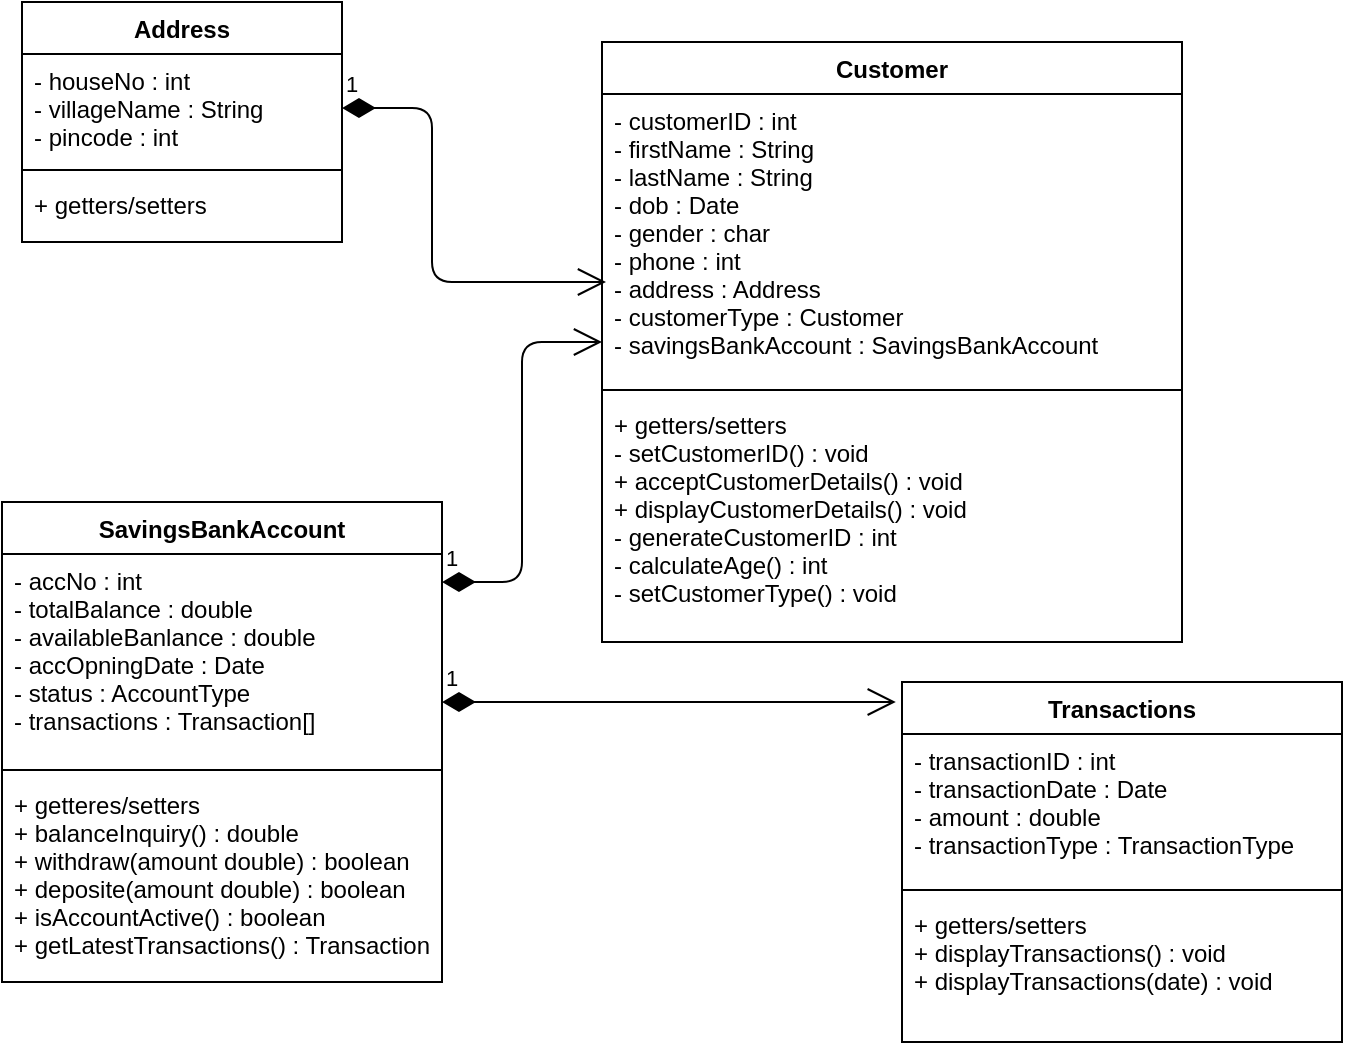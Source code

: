 <mxfile version="13.6.5">
    <diagram id="x_Ia-wm0eNurBNk0th-F" name="Page-1">
        <mxGraphModel dx="927" dy="478" grid="1" gridSize="10" guides="1" tooltips="1" connect="1" arrows="1" fold="1" page="1" pageScale="1" pageWidth="850" pageHeight="1100" math="0" shadow="0">
            <root>
                <mxCell id="0"/>
                <mxCell id="1" parent="0"/>
                <mxCell id="BdQd1i3lk0m6pX4wLUbh-5" value="Customer" style="swimlane;fontStyle=1;align=center;verticalAlign=top;childLayout=stackLayout;horizontal=1;startSize=26;horizontalStack=0;resizeParent=1;resizeParentMax=0;resizeLast=0;collapsible=1;marginBottom=0;" parent="1" vertex="1">
                    <mxGeometry x="310" y="40" width="290" height="300" as="geometry"/>
                </mxCell>
                <mxCell id="BdQd1i3lk0m6pX4wLUbh-6" value="- customerID : int&#10;- firstName : String&#10;- lastName : String&#10;- dob : Date&#10;- gender : char&#10;- phone : int&#10;- address : Address&#10;- customerType : Customer&#10;- savingsBankAccount : SavingsBankAccount" style="text;strokeColor=none;fillColor=none;align=left;verticalAlign=top;spacingLeft=4;spacingRight=4;overflow=hidden;rotatable=0;points=[[0,0.5],[1,0.5]];portConstraint=eastwest;" parent="BdQd1i3lk0m6pX4wLUbh-5" vertex="1">
                    <mxGeometry y="26" width="290" height="144" as="geometry"/>
                </mxCell>
                <mxCell id="BdQd1i3lk0m6pX4wLUbh-7" value="" style="line;strokeWidth=1;fillColor=none;align=left;verticalAlign=middle;spacingTop=-1;spacingLeft=3;spacingRight=3;rotatable=0;labelPosition=right;points=[];portConstraint=eastwest;" parent="BdQd1i3lk0m6pX4wLUbh-5" vertex="1">
                    <mxGeometry y="170" width="290" height="8" as="geometry"/>
                </mxCell>
                <mxCell id="BdQd1i3lk0m6pX4wLUbh-8" value="+ getters/setters&#10;- setCustomerID() : void&#10;+ acceptCustomerDetails() : void&#10;+ displayCustomerDetails() : void&#10;- generateCustomerID : int&#10;- calculateAge() : int&#10;- setCustomerType() : void " style="text;strokeColor=none;fillColor=none;align=left;verticalAlign=top;spacingLeft=4;spacingRight=4;overflow=hidden;rotatable=0;points=[[0,0.5],[1,0.5]];portConstraint=eastwest;" parent="BdQd1i3lk0m6pX4wLUbh-5" vertex="1">
                    <mxGeometry y="178" width="290" height="122" as="geometry"/>
                </mxCell>
                <mxCell id="BdQd1i3lk0m6pX4wLUbh-9" value="Address" style="swimlane;fontStyle=1;align=center;verticalAlign=top;childLayout=stackLayout;horizontal=1;startSize=26;horizontalStack=0;resizeParent=1;resizeParentMax=0;resizeLast=0;collapsible=1;marginBottom=0;" parent="1" vertex="1">
                    <mxGeometry x="20" y="20" width="160" height="120" as="geometry"/>
                </mxCell>
                <mxCell id="BdQd1i3lk0m6pX4wLUbh-10" value="- houseNo : int&#10;- villageName : String&#10;- pincode : int" style="text;strokeColor=none;fillColor=none;align=left;verticalAlign=top;spacingLeft=4;spacingRight=4;overflow=hidden;rotatable=0;points=[[0,0.5],[1,0.5]];portConstraint=eastwest;" parent="BdQd1i3lk0m6pX4wLUbh-9" vertex="1">
                    <mxGeometry y="26" width="160" height="54" as="geometry"/>
                </mxCell>
                <mxCell id="BdQd1i3lk0m6pX4wLUbh-11" value="" style="line;strokeWidth=1;fillColor=none;align=left;verticalAlign=middle;spacingTop=-1;spacingLeft=3;spacingRight=3;rotatable=0;labelPosition=right;points=[];portConstraint=eastwest;" parent="BdQd1i3lk0m6pX4wLUbh-9" vertex="1">
                    <mxGeometry y="80" width="160" height="8" as="geometry"/>
                </mxCell>
                <mxCell id="BdQd1i3lk0m6pX4wLUbh-12" value="+ getters/setters" style="text;strokeColor=none;fillColor=none;align=left;verticalAlign=top;spacingLeft=4;spacingRight=4;overflow=hidden;rotatable=0;points=[[0,0.5],[1,0.5]];portConstraint=eastwest;" parent="BdQd1i3lk0m6pX4wLUbh-9" vertex="1">
                    <mxGeometry y="88" width="160" height="32" as="geometry"/>
                </mxCell>
                <mxCell id="BdQd1i3lk0m6pX4wLUbh-13" value="1" style="endArrow=open;html=1;endSize=12;startArrow=diamondThin;startSize=14;startFill=1;edgeStyle=orthogonalEdgeStyle;align=left;verticalAlign=bottom;entryX=0.007;entryY=0.646;entryDx=0;entryDy=0;entryPerimeter=0;" parent="1" source="BdQd1i3lk0m6pX4wLUbh-10" target="BdQd1i3lk0m6pX4wLUbh-6" edge="1">
                    <mxGeometry x="-1" y="3" relative="1" as="geometry">
                        <mxPoint x="180" y="73" as="sourcePoint"/>
                        <mxPoint x="300" y="160" as="targetPoint"/>
                        <Array as="points">
                            <mxPoint x="225" y="73"/>
                            <mxPoint x="225" y="160"/>
                        </Array>
                    </mxGeometry>
                </mxCell>
                <mxCell id="BdQd1i3lk0m6pX4wLUbh-17" value="SavingsBankAccount" style="swimlane;fontStyle=1;align=center;verticalAlign=top;childLayout=stackLayout;horizontal=1;startSize=26;horizontalStack=0;resizeParent=1;resizeParentMax=0;resizeLast=0;collapsible=1;marginBottom=0;" parent="1" vertex="1">
                    <mxGeometry x="10" y="270" width="220" height="240" as="geometry"/>
                </mxCell>
                <mxCell id="BdQd1i3lk0m6pX4wLUbh-18" value="- accNo : int&#10;- totalBalance : double&#10;- availableBanlance : double&#10;- accOpningDate : Date&#10;- status : AccountType&#10;- transactions : Transaction[]" style="text;strokeColor=none;fillColor=none;align=left;verticalAlign=top;spacingLeft=4;spacingRight=4;overflow=hidden;rotatable=0;points=[[0,0.5],[1,0.5]];portConstraint=eastwest;" parent="BdQd1i3lk0m6pX4wLUbh-17" vertex="1">
                    <mxGeometry y="26" width="220" height="104" as="geometry"/>
                </mxCell>
                <mxCell id="BdQd1i3lk0m6pX4wLUbh-19" value="" style="line;strokeWidth=1;fillColor=none;align=left;verticalAlign=middle;spacingTop=-1;spacingLeft=3;spacingRight=3;rotatable=0;labelPosition=right;points=[];portConstraint=eastwest;" parent="BdQd1i3lk0m6pX4wLUbh-17" vertex="1">
                    <mxGeometry y="130" width="220" height="8" as="geometry"/>
                </mxCell>
                <mxCell id="BdQd1i3lk0m6pX4wLUbh-20" value="+ getteres/setters&#10;+ balanceInquiry() : double&#10;+ withdraw(amount double) : boolean&#10;+ deposite(amount double) : boolean&#10;+ isAccountActive() : boolean&#10;+ getLatestTransactions() : Transaction" style="text;strokeColor=none;fillColor=none;align=left;verticalAlign=top;spacingLeft=4;spacingRight=4;overflow=hidden;rotatable=0;points=[[0,0.5],[1,0.5]];portConstraint=eastwest;" parent="BdQd1i3lk0m6pX4wLUbh-17" vertex="1">
                    <mxGeometry y="138" width="220" height="102" as="geometry"/>
                </mxCell>
                <mxCell id="BdQd1i3lk0m6pX4wLUbh-22" value="1" style="endArrow=open;html=1;endSize=12;startArrow=diamondThin;startSize=14;startFill=1;edgeStyle=orthogonalEdgeStyle;align=left;verticalAlign=bottom;" parent="1" target="BdQd1i3lk0m6pX4wLUbh-6" edge="1">
                    <mxGeometry x="-1" y="3" relative="1" as="geometry">
                        <mxPoint x="230" y="310" as="sourcePoint"/>
                        <mxPoint x="310" y="230" as="targetPoint"/>
                        <Array as="points">
                            <mxPoint x="270" y="310"/>
                            <mxPoint x="270" y="190"/>
                        </Array>
                    </mxGeometry>
                </mxCell>
                <mxCell id="BdQd1i3lk0m6pX4wLUbh-23" value="Transactions" style="swimlane;fontStyle=1;align=center;verticalAlign=top;childLayout=stackLayout;horizontal=1;startSize=26;horizontalStack=0;resizeParent=1;resizeParentMax=0;resizeLast=0;collapsible=1;marginBottom=0;" parent="1" vertex="1">
                    <mxGeometry x="460" y="360" width="220" height="180" as="geometry"/>
                </mxCell>
                <mxCell id="BdQd1i3lk0m6pX4wLUbh-24" value="- transactionID : int&#10;- transactionDate : Date&#10;- amount : double&#10;- transactionType : TransactionType" style="text;strokeColor=none;fillColor=none;align=left;verticalAlign=top;spacingLeft=4;spacingRight=4;overflow=hidden;rotatable=0;points=[[0,0.5],[1,0.5]];portConstraint=eastwest;" parent="BdQd1i3lk0m6pX4wLUbh-23" vertex="1">
                    <mxGeometry y="26" width="220" height="74" as="geometry"/>
                </mxCell>
                <mxCell id="BdQd1i3lk0m6pX4wLUbh-25" value="" style="line;strokeWidth=1;fillColor=none;align=left;verticalAlign=middle;spacingTop=-1;spacingLeft=3;spacingRight=3;rotatable=0;labelPosition=right;points=[];portConstraint=eastwest;" parent="BdQd1i3lk0m6pX4wLUbh-23" vertex="1">
                    <mxGeometry y="100" width="220" height="8" as="geometry"/>
                </mxCell>
                <mxCell id="BdQd1i3lk0m6pX4wLUbh-26" value="+ getters/setters&#10;+ displayTransactions() : void&#10;+ displayTransactions(date) : void" style="text;strokeColor=none;fillColor=none;align=left;verticalAlign=top;spacingLeft=4;spacingRight=4;overflow=hidden;rotatable=0;points=[[0,0.5],[1,0.5]];portConstraint=eastwest;" parent="BdQd1i3lk0m6pX4wLUbh-23" vertex="1">
                    <mxGeometry y="108" width="220" height="72" as="geometry"/>
                </mxCell>
                <mxCell id="BdQd1i3lk0m6pX4wLUbh-27" value="1" style="endArrow=open;html=1;endSize=12;startArrow=diamondThin;startSize=14;startFill=1;edgeStyle=orthogonalEdgeStyle;align=left;verticalAlign=bottom;entryX=-0.014;entryY=0.061;entryDx=0;entryDy=0;entryPerimeter=0;" parent="1" target="BdQd1i3lk0m6pX4wLUbh-23" edge="1">
                    <mxGeometry x="-1" y="3" relative="1" as="geometry">
                        <mxPoint x="230" y="370" as="sourcePoint"/>
                        <mxPoint x="390" y="370" as="targetPoint"/>
                        <Array as="points">
                            <mxPoint x="457" y="370"/>
                        </Array>
                    </mxGeometry>
                </mxCell>
            </root>
        </mxGraphModel>
    </diagram>
</mxfile>